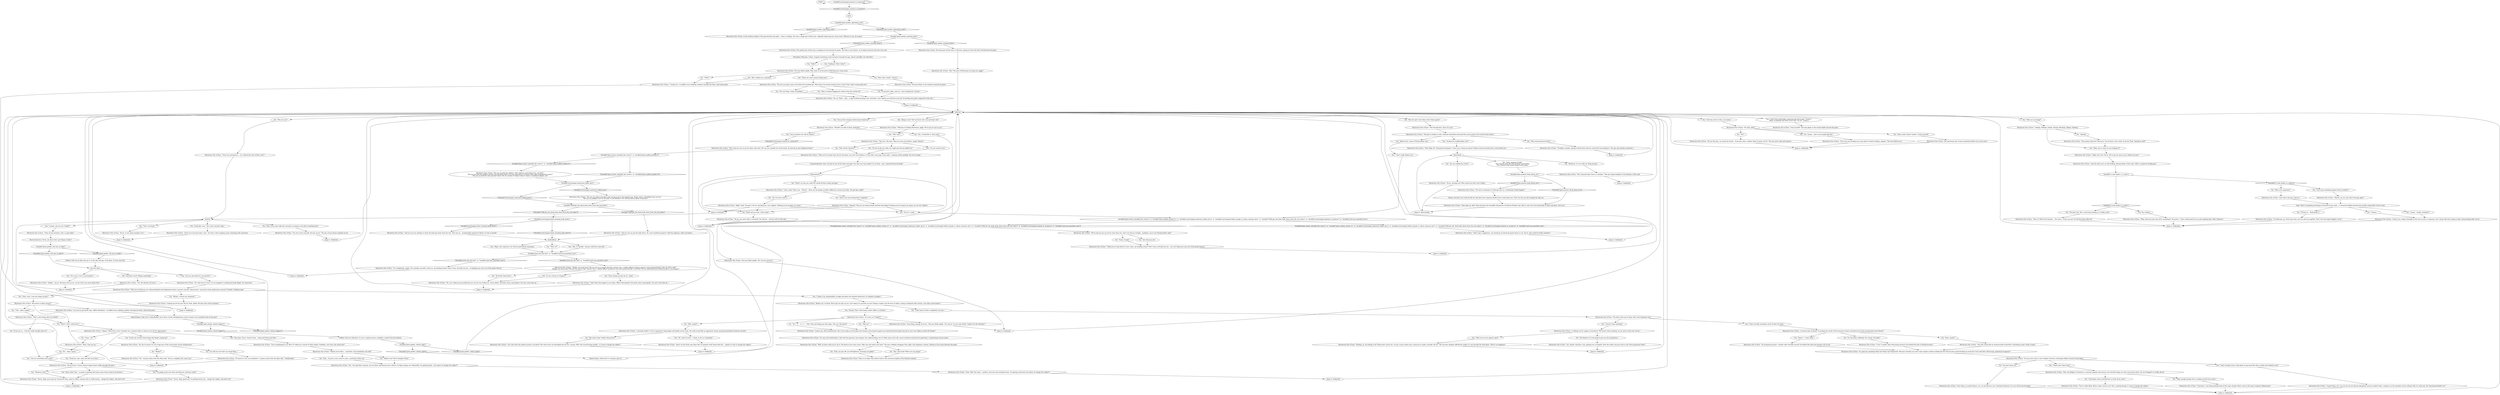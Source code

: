 # GATES / MYSTERIOUS EYES
# Interactable object (the gap in the gates) leads to a dialogue with the spooky pair of eyes.
# ==================================================
digraph G {
	  0 [label="START"];
	  1 [label="input"];
	  2 [label="Mysterious Pair of Eyes: \"We saw you point a gun at the little foul-mouthed girl. What kind of an insane bastard move is that? Fuck, what's wrong with you?\""];
	  3 [label="Mysterious Pair of Eyes: \"As if you've got better ones, Officer Bloodshot.\" A muffled voice suddenly clambers through the thick, solid metal gates."];
	  4 [label="You: \"Umm... bi?\""];
	  5 [label="You: \"Can you stop being such a jerk?\""];
	  6 [label="Mysterious Pair of Eyes: \"Hum. Well, this went... nowhere. Zero fun and excitement here. I'm getting real bored, how about we change the subject?\""];
	  7 [label="Jump to: [talkyhub]"];
	  8 [label="Jump to: [whohub]"];
	  9 [label="You: \"I don't really believe you.\""];
	  10 [label="Mysterious Pair of Eyes: \"Yeah? I got a suggestion, you should go try knock the guard above us out. Ha ha, that would be fuckin' priceless.\""];
	  11 [label="Variable[\"yard.hanged_pointed_at_cunoesse\"]"];
	  12 [label="Variable[\"yard.hanged_pointed_at_cunoesse\"]", shape=diamond];
	  13 [label="!(Variable[\"yard.hanged_pointed_at_cunoesse\"])", shape=diamond];
	  14 [label="Mysterious Pair of Eyes: \"Sure thing, pisspig, ha ha ha.\" The eyes blink rapidly. \"Oh, and no, I'm not some fuckin' 'lookout' for the *leeches*.\""];
	  15 [label="You: \"You can fucking say that again. God, yes, the power!\""];
	  16 [label="You: \"God fuck, don't do that, you lunatic.\""];
	  17 [label="Mysterious Pair of Eyes: \"That's a bit boring, don't you think?\""];
	  18 [label="Mysterious Pair of Eyes: \"Ha ha. Okay, good luck! I'm getting bored now... change the subject, why don't we?\""];
	  19 [label="Jump to: [talkyhub]"];
	  20 [label="You: \"Okay, who or what are you looking at?\""];
	  21 [label="Jump to: [talkyhub]"];
	  22 [label="You: \"I don't actually want to talk about my personal life with a stupid voice behind a wall.\""];
	  23 [label="Mysterious Pair of Eyes: \"Umm, what? That's not... *literal* -- there are not people actually stuffed into various tiny holes. You get that, right?\""];
	  24 [label="Variable[\"yard.hanged_endurance_failed_once\"]"];
	  25 [label="Variable[\"yard.hanged_endurance_failed_once\"]", shape=diamond];
	  26 [label="!(Variable[\"yard.hanged_endurance_failed_once\"])", shape=diamond];
	  27 [label="You: \"Whoah, I retract my statement.\""];
	  28 [label="Jump to: [talkyhub]"];
	  29 [label="Electrochemistry: Oh-oh, you know who's got things to hide!?"];
	  30 [label="Perception (Hearing): A faint, irregular breathing sound resonates through the gap. Almost inaudible, but still there."];
	  31 [label="talkyhub"];
	  32 [label="You: \"I don't feel comfortable continuing this discussion.\" [Leave.]\n\"Okay, I'm getting real tired of your shit. I'm out.\" [Leave.]"];
	  33 [label="You: \"How do I get to the other side of these gates?\""];
	  34 [label="Mysterious Pair of Eyes: \"No. And even if I were, I'm not engaged in anything factually illegal. No crime here.\""];
	  35 [label="You: \"Err... okay, I guess.\""];
	  36 [label="You: \"To keep the strikebreakers out?\""];
	  37 [label="Mysterious Pair of Eyes: \"Step right up, folks! Read all about the Incredible Adventures of Flop the Wonder-Cop! Able to solve the *most dastardly* of plots and ploys. Ha ha ha.\""];
	  38 [label="Mysterious Pair of Eyes: \"Yes. My identity. Ha ha ha.\""];
	  39 [label="You: \"You've got something against honest workers?\""];
	  40 [label="Mysterious Pair of Eyes: \"Aren't we the lucky ones then? But I'm getting *real* bored with this... maybe it's time to change the subject.\""];
	  41 [label="Mysterious Pair of Eyes: \"O-ho! I wonder what *harrowing mystery* lies behind this feat of self-destruction.\""];
	  42 [label="You: \"Prove it, creep.\""];
	  43 [label="Variable[\"gates.peeker_inland_triggers\"]"];
	  44 [label="Variable[\"gates.peeker_inland_triggers\"]", shape=diamond];
	  45 [label="!(Variable[\"gates.peeker_inland_triggers\"])", shape=diamond];
	  46 [label="Mysterious Pair of Eyes: \"Right now? You! Ha ha. We've got our eyes on you, believe you me!\""];
	  47 [label="Mysterious Pair of Eyes: \"Alright, you want more? We saw you try to punch that kid. A grown man, a *police officer* trying to punch a snot-nosed punk kid! A kid, for fuck's sake!\"\n\"Alright, you want more? We saw you punch a kid. A grown man, a *police officer* punched a wee snot-nosed punk kid. In the face! Do you understand how fucked up that is, you maniac?\""];
	  48 [label="Mysterious Pair of Eyes: \"Do what, look?\""];
	  49 [label="Mysterious Pair of Eyes: \"From your perspective... I'm a Mysterious Pair of Eyes, boo!!\""];
	  50 [label="You: \"Yeah, someone should.\"\n\"Yes! Exactly what the little book girl said earlier.\"\n\"Yes! Exactly what young Annette said earlier.\""];
	  51 [label="Mysterious Pair of Eyes: \"Looking. Peeking. Gazing. Staring. Watching. Ogling. Gawking.\""];
	  52 [label="Mysterious Pair of Eyes: \"Well, we know what you're up to. We observe your every move. Take care and watch your back.\" The eyes suddenly disappear from sight, only emptiness remains, floating in the lacuna between the gates."];
	  53 [label="You: \"That's way more boring than I imagined.\""];
	  54 [label="Jump to: [talkyhub]"];
	  55 [label="You: \"Sorry, things just got out of... hand.\""];
	  56 [label="Mysterious Pair of Eyes: \"I'm sure your story is very *unique* and not a stereotype-ridden re-hash of tired ideas.\""];
	  57 [label="You: \"I'm still not sure that's an actual thing...\""];
	  58 [label="Jump to: [talkyhub]"];
	  59 [label="Mysterious Pair of Eyes: \"Welcome to fucking Martinaise, piggy! We've got our eye on you.\""];
	  60 [label="You: \"Are you some kind of a sex pervert?\""];
	  61 [label="Mysterious Pair of Eyes: \"Ha ha ha ha!\" A loud, derisive laugh echoes wildly through the gates."];
	  62 [label="You: \"Whatever. Jerk.\""];
	  63 [label="You: \"*We* who?\""];
	  64 [label="You: \"Oh. I don't do that... I think. As far as I remember.\""];
	  65 [label="You: \"Just doing my job.\""];
	  66 [label="Variable[\"yard.hanged_failed_shooting_body_down\"]"];
	  67 [label="Variable[\"yard.hanged_failed_shooting_body_down\"]", shape=diamond];
	  68 [label="!(Variable[\"yard.hanged_failed_shooting_body_down\"])", shape=diamond];
	  69 [label="You: \"He fuckin' deserved it.\""];
	  70 [label="You: \"It was a lesson in *respect*.\""];
	  71 [label="Mysterious Pair of Eyes: \"Ah, but of course! It's all a huge part of the secret homo-sexual underground.\""];
	  72 [label="Mysterious Pair of Eyes: \"There are *so many* eyes all over the place, you can't even fathom it. Every hole, every gap, every nook -- someone will be peeking. You can't escape.\""];
	  73 [label="You: \"I make it my responsibility to judge and police the intimate behaviours of complete strangers.\""];
	  74 [label="You: \"Uhh... plain, maybe?\""];
	  75 [label="You: \"Fuck you, man, come say that to my face.\""];
	  76 [label="You: \"Know what? Fine... no point in getting riled up by some clown trying to be abusive.\""];
	  77 [label="Jump to: [detectohub]"];
	  78 [label="Jump to: [talkyhub]"];
	  79 [label="Mysterious Pair of Eyes: \"Go think-man, go. Find some clues, put two and two together. That's how the magic happens, ha ha.\""];
	  80 [label="You: \"Hell yes!\""];
	  81 [label="You: \"Well, maybe?\""];
	  82 [label="Mysterious Pair of Eyes: \"We saw you kick the mailbox. That's kind of a jerk thing to do, you know.\"\n\"We saw you kick the mailbox and the coin-operated viewer. Are you some kind of a maniac with anger management issues?\"\n\"We saw you kick the coin-operated viewer. Bit of a streak of violence when it comes to inanimate objects, eh?\""];
	  83 [label="You: \"Ooh, so *spooky*. Anyone could have seen this.\""];
	  84 [label="Inland Empire: Holy shit! A disembodied voice! Have cursed void-phantasms come to haunt us for misdeeds done in the past?"];
	  85 [label="Mysterious Pair of Eyes: \"Ha ha, you won't take us seriously? You will yet -- and you will rue that day.\""];
	  86 [label="Mysterious Pair of Eyes: \"Yeah? Does that happen to you often, Officer Heavyhands? Seriously, what a psychopath. You can't cover that up...\""];
	  87 [label="Jump to: [talkyhub]"];
	  88 [label="Mysterious Pair of Eyes: \"Of course it's not, you numbnuts!\" A groan comes from the other side. \"Unbelievable.\""];
	  89 [label="Mysterious Pair of Eyes: \"Good use of sarcasm there, man.\" You hear a faint clapping sound, brimming with caricature."];
	  90 [label="You: \"Whatever, it's not really my thing anyway.\""];
	  91 [label="Mysterious Pair of Eyes: \"Oh no, certainly not! Who would ever dare such a thing.\""];
	  92 [label="Jump to: [talkyhub]"];
	  93 [label="You: \"No, I meant... don't scare people like that.\""];
	  94 [label="Mysterious Pair of Eyes: The mysterious pair of eyes attentively follow your every move."];
	  95 [label="Variable[\"gates.peeker_algreeting_void\"]"];
	  96 [label="Variable[\"gates.peeker_algreeting_void\"]", shape=diamond];
	  97 [label="!(Variable[\"gates.peeker_algreeting_void\"])", shape=diamond];
	  98 [label="Mysterious Pair of Eyes: \"A rallying cry for coppers everywhere! *We haven't done anything, we are never of any use*, ha ha.\""];
	  99 [label="You: \"Is this one of those homo things that keeps coming up?\""];
	  100 [label="You: \"Really?!\""];
	  101 [label="Mysterious Pair of Eyes: \"No.\" A groan comes from the other side. \"You're a complete tool, aren't you.\""];
	  102 [label="Variable[\"tc.scab_leader_is_a_merc\"]"];
	  103 [label="Variable[\"tc.scab_leader_is_a_merc\"]", shape=diamond];
	  104 [label="!(Variable[\"tc.scab_leader_is_a_merc\"])", shape=diamond];
	  105 [label="Mysterious Pair of Eyes: \"Suit yourself!\" The eyes gleam in the murky depths beyond the gates."];
	  106 [label="You: \"Exactly. That's what being a police officer is all about.\""];
	  107 [label="Mysterious Pair of Eyes: \"Of course! Amazing! If a little girl says so, it absolutely should happen!\""];
	  108 [label="Variable[\"plaza.annette_book_about_you\"]"];
	  109 [label="Variable[\"plaza.annette_book_about_you\"]", shape=diamond];
	  110 [label="!(Variable[\"plaza.annette_book_about_you\"])", shape=diamond];
	  111 [label="whohub"];
	  112 [label="You: \"But what if they *really* deserved it?\""];
	  113 [label="Mysterious Pair of Eyes: \"Your life sounds like an immeasurable clusterfuck. Something's gone *really wrong*.\""];
	  114 [label="Mysterious Pair of Eyes: \"You've really fallen off the rocker, haven't you? This is getting boring, it's time to change the subject.\""];
	  115 [label="Mysterious Pair of Eyes: \"Right. Good. You get it. We are watching you, ever vigilant. Nothing you do escapes our vision.\""];
	  116 [label="Mysterious Pair of Eyes: \"And we saw your attempt to shoot the dead guy down from the tree. That was an... exceptionally impressive failure, if I say so myself.\""];
	  117 [label="Volition: Don't be ridiculous. It's just a regular person, probably a worker from the harbour."];
	  118 [label="You: \"Yes, I would like to. Very much.\""];
	  119 [label="You: \"Huh, what a freak.\" [Leave.]"];
	  120 [label="Mysterious Pair of Eyes: \"The eyes. The eyes! There are eyes everywhere, copper. Beware.\""];
	  121 [label="You: \"If you say so... I haven't really thought about it?\""];
	  122 [label="Mysterious Pair of Eyes: \"Probably a docker, aiming to block these loud-ass scab fucks from getting in. The guys get panicky sometimes...\""];
	  123 [label="Mysterious Pair of Eyes: \"It's easy and comfortable to side with the ignorant, the arrogant, the condescending, isn't it? Hide away in the soft, secure existence of perceived superiority, a vapid fantasy of your mind.\""];
	  124 [label="You: \"Think I don't know that?\""];
	  125 [label="Mysterious Pair of Eyes: \"Mm, the delights of existence. A constant anguish and concern over horrible things you don't even know about, but can *imagine* so vividly. Ha ha.\""];
	  126 [label="Jump to: [talkyhub]"];
	  127 [label="Mysterious Pair of Eyes: \"And we saw you got the body down. Oh, such wonderful progress! Hold the applause, ladies and gents.\""];
	  128 [label="Mysterious Pair of Eyes: \"Oh, sure, think up any justification you can for your fucked up, vicious deeds. Seriously, what a psychopath. You can't cover that up...\""];
	  129 [label="You: \"Are you the company lookout Joyce hinted at?\""];
	  130 [label="Mysterious Pair of Eyes: \"Bi-curious or plain curious?\""];
	  131 [label="Mysterious Pair of Eyes: \"Believe me, we know. We've got our eyes on you. Can't keep it to yourself, can you? Always creepin' into the lives of others, trying to dominate their actions, even their conversations.\""];
	  132 [label="Mysterious Pair of Eyes: \"Most likely, Mr. *Amazing Investigator*. Aren't you a sharp-ass pencil! Maybe someone should write a novel about you.\""];
	  133 [label="Mysterious Pair of Eyes: \"Honest, my ass. Just look at the guy, geez!\""];
	  134 [label="You: \"Never mind, doesn't matter.\" (Calm yourself.)"];
	  135 [label="Mysterious Pair of Eyes: \"Isn't that what the judicial system is all about? The rules of law are developed and set for a reason. Well, this turned boring quickly... it's time to change the subject.\""];
	  136 [label="You: \"Watch all you want, I don't mind.\""];
	  137 [label="backtalkhub"];
	  138 [label="Mysterious Pair of Eyes: \"It's gotta be something *big* and *deep* and *important*. Because certainly you aren't some regular asshole avoiding the fact that he goes around fucking up everyone's lives with their self-serving, egotistical arrogance?\""];
	  139 [label="Mysterious Pair of Eyes: \"What, did your brain shut off or something?\" He grunts. \"I don't understand how you get anything done. Well, whatever.\""];
	  140 [label="You: \"Hello?\""];
	  141 [label="You: \"What are you doing?\""];
	  142 [label="Mysterious Pair of Eyes: \"Figures. What else is new! Certainly not a surprise when it comes to you nit-wit coppo-goons.\""];
	  143 [label="You: \"Maybe I am? Never thought of that.\""];
	  144 [label="You: \"I meant, who are you *really*?\""];
	  145 [label="Mysterious Pair of Eyes: \"The gate is broken as shit. Someone absolutely destroyed the access panel in the control tower above.\""];
	  146 [label="Mysterious Pair of Eyes: \"Nice going, Detective Thesaurus! You do know a few words, ha ha ha! Yeah, *spying* as well.\""];
	  147 [label="You: \"I haven't done anything!\""];
	  148 [label="Mysterious Pair of Eyes: \"We've had our eye on you for some time now. And I can tell you straight... goddamn, you're one *boring fuckin' cop*!\""];
	  149 [label="You: \"Okay, a bit suspicious, but still not particularly menacing.\""];
	  150 [label="theeyeshaveit"];
	  151 [label="Mysterious Pair of Eyes: \"Think you're some kind of a nice, clean, up-standing citizen? Don't worry, we'll get you yet... you can't keep your nose out of the gutter forever.\""];
	  152 [label="Mysterious Pair of Eyes: \"It's a beginning, copper! You consider yourself a clean-cut, up-standing citizen? Don't worry, we'll get you yet... no keeping your nose out of the gutter forever.\""];
	  153 [label="You: \"No such thing. I deny everything.\""];
	  154 [label="Mysterious Pair of Eyes: \"Wouldn't you like to know, fuckstick!\""];
	  155 [label="Variable[\"gates.peeker_who_has_to_hide\"]"];
	  156 [label="Variable[\"gates.peeker_who_has_to_hide\"]", shape=diamond];
	  157 [label="!(Variable[\"gates.peeker_who_has_to_hide\"])", shape=diamond];
	  158 [label="Mysterious Pair of Eyes: \"Sure thing, you pretty flower, you. Go and discover your *exciting* backstory. I'm sure it'll be one-of-a-kind.\""];
	  159 [label="You: \"Goddamn! Who's there?\""];
	  160 [label="You: \"Why would anyone do that?\""];
	  161 [label="Variable[\"gates.peeker_greeting_done\"]"];
	  162 [label="Variable[\"gates.peeker_greeting_done\"]", shape=diamond];
	  163 [label="!(Variable[\"gates.peeker_greeting_done\"])", shape=diamond];
	  164 [label="You: \"I'm not scared of you.\""];
	  165 [label="You: \"Yes.\""];
	  166 [label="You: \"Until doom comes and liberates us from all our woes.\""];
	  167 [label="Mysterious Pair of Eyes: \"Getting too hot for you? Ha ha! Yeah, skitter off, find some actual criminals.\""];
	  168 [label="You: \"Can you please not call me names?\""];
	  169 [label="You: \"You don't know me.\""];
	  170 [label="Mysterious Pair of Eyes: \"Not through here, that's for sure.\""];
	  171 [label="You: \"Geez, sorry. I was just being curious?\""];
	  172 [label="detectohub"];
	  173 [label="You: \"Secretive much? Hiding something?\""];
	  174 [label="Jump to: [whohub]"];
	  175 [label="Mysterious Pair of Eyes: \"We are the eyes, we cannot be closed... if one pair shuts, another takes its place, ha ha!\" The eyes grow wide and ominous."];
	  176 [label="Mysterious Pair of Eyes: \"You're the one sticking your nose where it doesn't belong, coppola.\" The eyes blink at you."];
	  177 [label="You: \"Both, maybe?\""];
	  178 [label="Jump to: [talkyhub]"];
	  179 [label="Variable[\"TASK.get_the_dead_body_down_from_the_tree_done\"]"];
	  180 [label="Variable[\"TASK.get_the_dead_body_down_from_the_tree_done\"]", shape=diamond];
	  181 [label="!(Variable[\"TASK.get_the_dead_body_down_from_the_tree_done\"])", shape=diamond];
	  182 [label="Inland Empire: Holy fuck! It's coming to get us!"];
	  183 [label="You: Say nothing."];
	  184 [label="Mysterious Pair of Eyes: \"And the other eye's on that hulking, blaring leader of the scabs. What a suspicious fucking guy.\""];
	  185 [label="Mysterious Pair of Eyes: \"Who do you think you are, being disdainful and judgemental about a person's private, idiosyncratic, voyeuristic-erotic preferences anyway? Fuckshit. Goddamn pigs.\""];
	  186 [label="Jump to: [talkyhub]"];
	  187 [label="You: \"I don't know if that's completely accurate...\""];
	  188 [label="You: \"Fine, if you won't take this seriously, I'm going to ask about something else.\""];
	  189 [label="Mysterious Pair of Eyes: \"You know what you've done, don't start denying it now.\""];
	  190 [label="Mysterious Pair of Eyes: \"Look at you, little authoritarian. Bet it also makes you feel good and strong to discriminate against any disenfranchised people that get in your way. Makes you feel all *manly*.\""];
	  191 [label="You: \"It's the booze, definitely. For certain. No doubt.\""];
	  192 [label="Mysterious Pair of Eyes: \"An intriguing mystery! I wonder what *terrible secrets* lie behind this dark and ominous veil, ha ha.\""];
	  193 [label="You: \"Yeah, you piss off, you self-righteous, lecturing ass-goblin!\""];
	  194 [label="You: \"She is a demon begging for release from this mortal coil.\""];
	  195 [label="You: \"It was just a joke, come on. I was teaching her a lesson.\""];
	  196 [label="You: \"Oh yeah, him. He's a mercenary posing as a worker, yeah.\""];
	  197 [label="You: \"Hey, I asked you a question.\""];
	  198 [label="Mysterious Pair of Eyes: \"We saw you puke in the back yard, trying to get to the hanged man. Shows what a soft-bellied sissy you are.\"\n\"We saw you puking *a lot* in the yard. It was hilarious! You call yourself an officer of the law?\""];
	  199 [label="You: \"Hang on, how *do* you know who I am and what I do?\""];
	  200 [label="Mysterious Pair of Eyes: \"Ha... live and learn, lawman. Get out there and blossom into a flower! Go figure things out! Meanwhile, I'm getting bored... how about we change the subject?\""];
	  201 [label="Mysterious Pair of Eyes: \"Ha ha. It was funny enough to me.\""];
	  202 [label="Jump to: [talkyhub]"];
	  203 [label="Mysterious Pair of Eyes: \"Look at you, Super-Constable on his way to solve a suspicious case! Seems like that's going to take a long fucking while, ha ha.\""];
	  204 [label="Jump to: [talkyhub]"];
	  205 [label="Mysterious Pair of Eyes: \"Boo! The eyes of Martinaise are upon you, piggy!\""];
	  206 [label="Drama: You know very well she did not talk about how someone should write a book about you. *You* are the one who brought the topic up."];
	  207 [label="Mysterious Pair of Eyes: \"A good thing, too! I am not one of your fatuous Königstein neurosis analyst fucks, cashing in on the anxieties of nice ordinary folk. So, what now, Mr. Sensational Sleuth, sir?\""];
	  208 [label="Mysterious Pair of Eyes: \"Boring?! That you are always being watched and judged? Nothing you do escapes our grasp, we are ever vigilant.\""];
	  209 [label="Jump to: [talkyhub]"];
	  210 [label="Jump to: [talkyhub]"];
	  211 [label="Mysterious Pair of Eyes: The eyes blink rapidly. \"No, I'm not, ha ha ha.\""];
	  212 [label="Volition: Don't be an idiot and say it. In this day and age, of all times. It won't end well."];
	  213 [label="You: \"Hello?\""];
	  214 [label="Mysterious Pair of Eyes: The eyes flicker in the darkness beyond the gates."];
	  215 [label="Mysterious Pair of Eyes: \"I heard you.\" A muffled voice suddenly clambers through the thick, solid metal gates."];
	  216 [label="You: \"What? I don't understand.\""];
	  217 [label="Mysterious Pair of Eyes: \"You're apologizing to me after *I* called you a bunch of shitty things? Goddamn, now who's the weird one?\""];
	  218 [label="You: \"Yes!\""];
	  219 [label="Mysterious Pair of Eyes: \"Indeed... oh yes. We know who you are, we do! Don't you worry about that.\""];
	  220 [label="Mysterious Pair of Eyes: The eerie pair of blue eyes is still here, gazing out from the dark void between the gates."];
	  221 [label="You: \"Oh whatever, I'm not going to give you the satisfaction.\""];
	  222 [label="You: \"Okay, enough already, this is making me feel even worse.\""];
	  223 [label="You: \"There's no way you could *fit* inside all those nooks and gaps.\""];
	  224 [label="Mysterious Pair of Eyes: There is no reply. Only silence lurks in the cavernous depths of the darkness beyond."];
	  225 [label="Conceptualization: How can they fit into all the holes and gaps? Are they very tiny people? Or are they... eyes, separated from the body?"];
	  226 [label="Jump to: [talkyhub]"];
	  227 [label="You: \"Who are you?\""];
	  228 [label="You: \"Those are some creepy fucking eyes.\""];
	  229 [label="You: \"I'm going to get over there and find you, mark my words!\""];
	  230 [label="Mysterious Pair of Eyes: \"Maybe you're like a... masochist. Into humiliation and stuff.\""];
	  231 [label="Mysterious Pair of Eyes: \"Ha ha. Okay, you've got me *cornered* there, good sir officer. Anyway, this is really boring... change the subject, why don't we?\""];
	  232 [label="You: \"Are you making fun of me?\""];
	  233 [label="You: \"I'm a cop, it sure is my business!\""];
	  234 [label="You: \"I dunno...\""];
	  235 [label="You: \"I'll have to... think about it.\""];
	  236 [label="Mysterious Pair of Eyes: \"I sincerely doubt it. You're supposed to help people and handle actual crime. Not walk around like an oppressive tyrant, passing punishments however you feel.\""];
	  237 [label="You: \"I don't actually remember much of what I've done.\""];
	  238 [label="You: \"What do you have against cops?\""];
	  239 [label="Mysterious Pair of Eyes: \"No, no. That's... like... a super fucked-up thing to do. Seriously, I can't believe you still have your job. Everything else pales compared to this shit...\""];
	  240 [label="put_this_here"];
	  241 [label="Mysterious Pair of Eyes: The spooky pair of blue eyes is peeking in from beyond the gates. The look is very intense, as if trying to burrow into your very soul."];
	  242 [label="Mysterious Pair of Eyes: \"Yeah, I bet you are.\""];
	  243 [label="You: \"Fair point. Sorry, I haven't been... doing well these past days.\""];
	  244 [label="You: \"Good joke, man.\" (Do a slow sarcastic clap.)"];
	  245 [label="Mysterious Pair of Eyes: \"None of your business. Ooh, so spoo-ooky!\""];
	  246 [label="You: \"Why is he suspicious?\""];
	  247 [label="Mysterious Pair of Eyes: \"Is it now, is it *really*?\""];
	  248 [label="You: \"Rotten luck. I guess I'll find another way.\""];
	  249 [label="Mysterious Pair of Eyes: \"Aw, shucks! And here I was, getting ever so hopeful. Does the ardent cop-man want to ask *more questions* then?\""];
	  250 [label="Mysterious Pair of Eyes: \"Good plan, I was kinda getting bored of this topic already. What's next on the menu, Inspector Repression?\""];
	  251 [label="Variable[\"plaza.viewer_attacked_the_viewer\"]  or  Variable[\"plaza.mailbox_kicked_it\"]"];
	  252 [label="Variable[\"plaza.viewer_attacked_the_viewer\"]  or  Variable[\"plaza.mailbox_kicked_it\"]", shape=diamond];
	  253 [label="!(Variable[\"plaza.viewer_attacked_the_viewer\"]  or  Variable[\"plaza.mailbox_kicked_it\"])", shape=diamond];
	  254 [label="Variable[\"gates.peeker_volition_high\"]"];
	  255 [label="Variable[\"gates.peeker_volition_high\"]", shape=diamond];
	  256 [label="!(Variable[\"gates.peeker_volition_high\"])", shape=diamond];
	  257 [label="Variable[\"yard.cuno_fist_fail\"]  or  Variable[\"yard.cuno_punched_cuno\"]"];
	  258 [label="Variable[\"yard.cuno_fist_fail\"]  or  Variable[\"yard.cuno_punched_cuno\"]", shape=diamond];
	  259 [label="!(Variable[\"yard.cuno_fist_fail\"]  or  Variable[\"yard.cuno_punched_cuno\"])", shape=diamond];
	  260 [label="Mysterious Pair of Eyes: \"That so? Well I'll be damned...\" He snorts. \"Guess you ain't all shit-for-brains after all.\""];
	  261 [label="You: \"Nah... I'm just a sorry sack of a man, a positively shitty cop.\""];
	  262 [label="Jump to: [talkyhub]"];
	  263 [label="You: \"That's not funny.\""];
	  264 [label="Mysterious Pair of Eyes: \"Not a learned type? Sure is a shocker!\" The eyes gleam brightly in the darkness of the void."];
	  265 [label="Logic: There's something twitching in the back of your mind... a connection hidden between the numbly aching folds of your brain."];
	  266 [label="Mysterious Pair of Eyes: \"Try not to hurt yourself, old man, ha ha.\" The pair of eyes beams impishly at you."];
	  267 [label="Mysterious Pair of Eyes: \"A serious bout of denial? Or perhaps the result of the incessant stream of alcohol you've been pouring down your throat?\""];
	  268 [label="Mysterious Pair of Eyes: \"Nothing, sir, oh nothing at all! Please don't arrest me, I'm just a poor, honest man, trying not to make a mistake. Ha ha!\" The sarcastic laughter effortlessly makes it's way through the thick gates. There's no stopping it."];
	  269 [label="Mysterious Pair of Eyes: \"We've had our eye on you for quite some time. We saw you stumble out of the hostel, all messed up and stinking of booze.\""];
	  270 [label="Mysterious Pair of Eyes: The eyes blink rapidly. They seem to be focused on following your every move."];
	  271 [label="You: \"Spying?\""];
	  272 [label="Mysterious Pair of Eyes: \"Just look at the guy, come on.\""];
	  273 [label="You: \"I mean... maybe, somehow?\""];
	  274 [label="You: \"Why should I beware?\""];
	  275 [label="Mysterious Pair of Eyes: In the shadowy depths of the gap between the gates... there is nothing. Not even a single pair of blue eyes, vigilantly observing your every move. Whoever it was, he is gone."];
	  276 [label="Jump to: [talkyhub]"];
	  277 [label="You: \"Denial...? I don't know.\""];
	  278 [label="You: \"Hey, come back! Where are you going?\""];
	  279 [label="You: \"Try not to get too cocky, you might get that eye poked out.\""];
	  280 [label="Variable[\"plaza.viewer_attacked_the_viewer\"]  or  Variable[\"plaza.mailbox_kicked_it\"]  or  Variable[\"yard.hanged_endurance_failed_once\"]  or  Variable[\"yard.hanged_failed_enough_to_whine_someone_else\"]  or  Variable[\"TASK.get_the_dead_body_down_from_the_tree_done\"]  or  Variable[\"yard.hanged_pointed_at_cunoesse\"]  or  Variable[\"yard.cuno_punched_cuno\"]"];
	  281 [label="Variable[\"plaza.viewer_attacked_the_viewer\"]  or  Variable[\"plaza.mailbox_kicked_it\"]  or  Variable[\"yard.hanged_endurance_failed_once\"]  or  Variable[\"yard.hanged_failed_enough_to_whine_someone_else\"]  or  Variable[\"TASK.get_the_dead_body_down_from_the_tree_done\"]  or  Variable[\"yard.hanged_pointed_at_cunoesse\"]  or  Variable[\"yard.cuno_punched_cuno\"]", shape=diamond];
	  282 [label="!(Variable[\"plaza.viewer_attacked_the_viewer\"]  or  Variable[\"plaza.mailbox_kicked_it\"]  or  Variable[\"yard.hanged_endurance_failed_once\"]  or  Variable[\"yard.hanged_failed_enough_to_whine_someone_else\"]  or  Variable[\"TASK.get_the_dead_body_down_from_the_tree_done\"]  or  Variable[\"yard.hanged_pointed_at_cunoesse\"]  or  Variable[\"yard.cuno_punched_cuno\"])", shape=diamond];
	  283 [label="You: \"That's it?\""];
	  284 [label="You: \"Oh. Of course I get it.\""];
	  285 [label="Jump to: [talkyhub]"];
	  286 [label="You: \"Damn straight.\""];
	  0 -> 0
	  1 -> 95
	  2 -> 153
	  2 -> 194
	  2 -> 195
	  3 -> 84
	  4 -> 242
	  5 -> 61
	  6 -> 262
	  7 -> 31
	  8 -> 111
	  9 -> 280
	  10 -> 276
	  11 -> 11
	  11 -> 12
	  12 -> 1
	  13 -> 269
	  14 -> 87
	  15 -> 190
	  16 -> 48
	  17 -> 216
	  17 -> 121
	  18 -> 186
	  19 -> 31
	  20 -> 46
	  21 -> 31
	  22 -> 207
	  23 -> 284
	  23 -> 53
	  24 -> 25
	  24 -> 26
	  25 -> 198
	  26 -> 179
	  27 -> 167
	  28 -> 31
	  29 -> 155
	  30 -> 213
	  30 -> 159
	  31 -> 32
	  31 -> 129
	  31 -> 33
	  31 -> 227
	  31 -> 199
	  31 -> 141
	  31 -> 16
	  32 -> 105
	  33 -> 170
	  34 -> 185
	  35 -> 5
	  36 -> 132
	  37 -> 77
	  38 -> 174
	  39 -> 133
	  40 -> 21
	  41 -> 138
	  42 -> 280
	  43 -> 44
	  43 -> 45
	  44 -> 117
	  45 -> 31
	  46 -> 184
	  47 -> 69
	  47 -> 70
	  47 -> 55
	  48 -> 218
	  48 -> 93
	  48 -> 134
	  49 -> 111
	  50 -> 108
	  51 -> 20
	  51 -> 271
	  52 -> 193
	  52 -> 278
	  53 -> 208
	  54 -> 31
	  55 -> 86
	  56 -> 169
	  56 -> 124
	  56 -> 22
	  57 -> 88
	  58 -> 31
	  59 -> 63
	  60 -> 34
	  61 -> 76
	  61 -> 229
	  61 -> 62
	  62 -> 231
	  63 -> 120
	  64 -> 40
	  65 -> 151
	  66 -> 67
	  66 -> 68
	  67 -> 116
	  68 -> 137
	  69 -> 128
	  70 -> 128
	  71 -> 57
	  71 -> 100
	  72 -> 225
	  73 -> 131
	  74 -> 17
	  75 -> 61
	  76 -> 231
	  77 -> 172
	  78 -> 31
	  79 -> 92
	  80 -> 190
	  81 -> 236
	  82 -> 24
	  83 -> 257
	  84 -> 43
	  85 -> 285
	  86 -> 28
	  87 -> 31
	  88 -> 58
	  89 -> 7
	  90 -> 264
	  91 -> 77
	  92 -> 31
	  93 -> 176
	  94 -> 204
	  95 -> 96
	  95 -> 97
	  96 -> 275
	  97 -> 161
	  98 -> 221
	  98 -> 238
	  99 -> 71
	  100 -> 101
	  101 -> 58
	  102 -> 104
	  102 -> 103
	  103 -> 196
	  103 -> 183
	  104 -> 246
	  104 -> 39
	  106 -> 247
	  107 -> 206
	  108 -> 109
	  108 -> 110
	  109 -> 107
	  110 -> 37
	  111 -> 144
	  111 -> 188
	  111 -> 244
	  111 -> 263
	  112 -> 135
	  113 -> 138
	  114 -> 178
	  115 -> 8
	  115 -> 42
	  115 -> 136
	  116 -> 137
	  117 -> 254
	  118 -> 211
	  119 -> 214
	  120 -> 274
	  120 -> 164
	  120 -> 279
	  121 -> 5
	  122 -> 19
	  123 -> 52
	  124 -> 125
	  125 -> 222
	  125 -> 166
	  126 -> 31
	  127 -> 137
	  128 -> 28
	  129 -> 154
	  130 -> 216
	  130 -> 74
	  130 -> 3
	  131 -> 106
	  131 -> 187
	  132 -> 172
	  133 -> 265
	  134 -> 94
	  135 -> 21
	  136 -> 85
	  137 -> 83
	  137 -> 283
	  137 -> 149
	  138 -> 56
	  139 -> 92
	  140 -> 215
	  141 -> 51
	  142 -> 75
	  142 -> 99
	  142 -> 4
	  142 -> 243
	  143 -> 200
	  144 -> 245
	  145 -> 160
	  145 -> 248
	  145 -> 36
	  146 -> 20
	  147 -> 98
	  148 -> 65
	  148 -> 286
	  149 -> 257
	  150 -> 8
	  150 -> 42
	  150 -> 136
	  150 -> 223
	  151 -> 226
	  152 -> 209
	  153 -> 239
	  154 -> 168
	  154 -> 118
	  155 -> 156
	  155 -> 157
	  156 -> 212
	  157 -> 240
	  158 -> 178
	  159 -> 270
	  160 -> 122
	  161 -> 162
	  161 -> 163
	  162 -> 220
	  163 -> 241
	  164 -> 72
	  165 -> 190
	  166 -> 114
	  167 -> 54
	  168 -> 13
	  169 -> 158
	  170 -> 145
	  171 -> 130
	  172 -> 232
	  172 -> 50
	  172 -> 90
	  173 -> 38
	  174 -> 111
	  175 -> 204
	  176 -> 204
	  177 -> 113
	  178 -> 31
	  179 -> 180
	  179 -> 181
	  180 -> 127
	  181 -> 66
	  182 -> 31
	  183 -> 139
	  184 -> 102
	  185 -> 27
	  185 -> 73
	  185 -> 171
	  186 -> 31
	  187 -> 189
	  188 -> 266
	  189 -> 147
	  189 -> 237
	  190 -> 123
	  191 -> 41
	  192 -> 138
	  193 -> 224
	  194 -> 239
	  195 -> 239
	  196 -> 260
	  197 -> 215
	  198 -> 179
	  199 -> 59
	  200 -> 6
	  201 -> 7
	  202 -> 31
	  203 -> 92
	  204 -> 31
	  205 -> 31
	  206 -> 37
	  207 -> 178
	  208 -> 8
	  208 -> 42
	  208 -> 136
	  209 -> 31
	  210 -> 31
	  211 -> 87
	  212 -> 240
	  213 -> 270
	  215 -> 84
	  216 -> 142
	  217 -> 230
	  218 -> 175
	  219 -> 174
	  220 -> 205
	  221 -> 249
	  222 -> 250
	  223 -> 23
	  225 -> 150
	  226 -> 31
	  227 -> 49
	  228 -> 2
	  229 -> 18
	  230 -> 261
	  230 -> 143
	  231 -> 186
	  232 -> 91
	  233 -> 219
	  234 -> 203
	  235 -> 79
	  236 -> 64
	  236 -> 112
	  237 -> 267
	  238 -> 268
	  239 -> 210
	  240 -> 233
	  240 -> 60
	  240 -> 173
	  241 -> 30
	  242 -> 216
	  242 -> 35
	  243 -> 217
	  244 -> 89
	  245 -> 29
	  246 -> 272
	  247 -> 80
	  247 -> 81
	  247 -> 165
	  247 -> 14
	  248 -> 9
	  249 -> 126
	  250 -> 178
	  251 -> 252
	  251 -> 253
	  252 -> 82
	  253 -> 24
	  254 -> 256
	  254 -> 255
	  255 -> 31
	  256 -> 182
	  257 -> 258
	  257 -> 259
	  258 -> 47
	  259 -> 152
	  260 -> 92
	  261 -> 200
	  262 -> 31
	  263 -> 201
	  264 -> 202
	  265 -> 273
	  265 -> 234
	  265 -> 235
	  266 -> 78
	  267 -> 177
	  267 -> 277
	  267 -> 191
	  268 -> 126
	  269 -> 251
	  270 -> 228
	  270 -> 140
	  270 -> 197
	  270 -> 119
	  271 -> 146
	  272 -> 265
	  273 -> 203
	  274 -> 72
	  276 -> 31
	  277 -> 192
	  278 -> 224
	  279 -> 72
	  280 -> 281
	  280 -> 282
	  281 -> 10
	  282 -> 148
	  283 -> 257
	  284 -> 115
	  285 -> 31
	  286 -> 151
}

